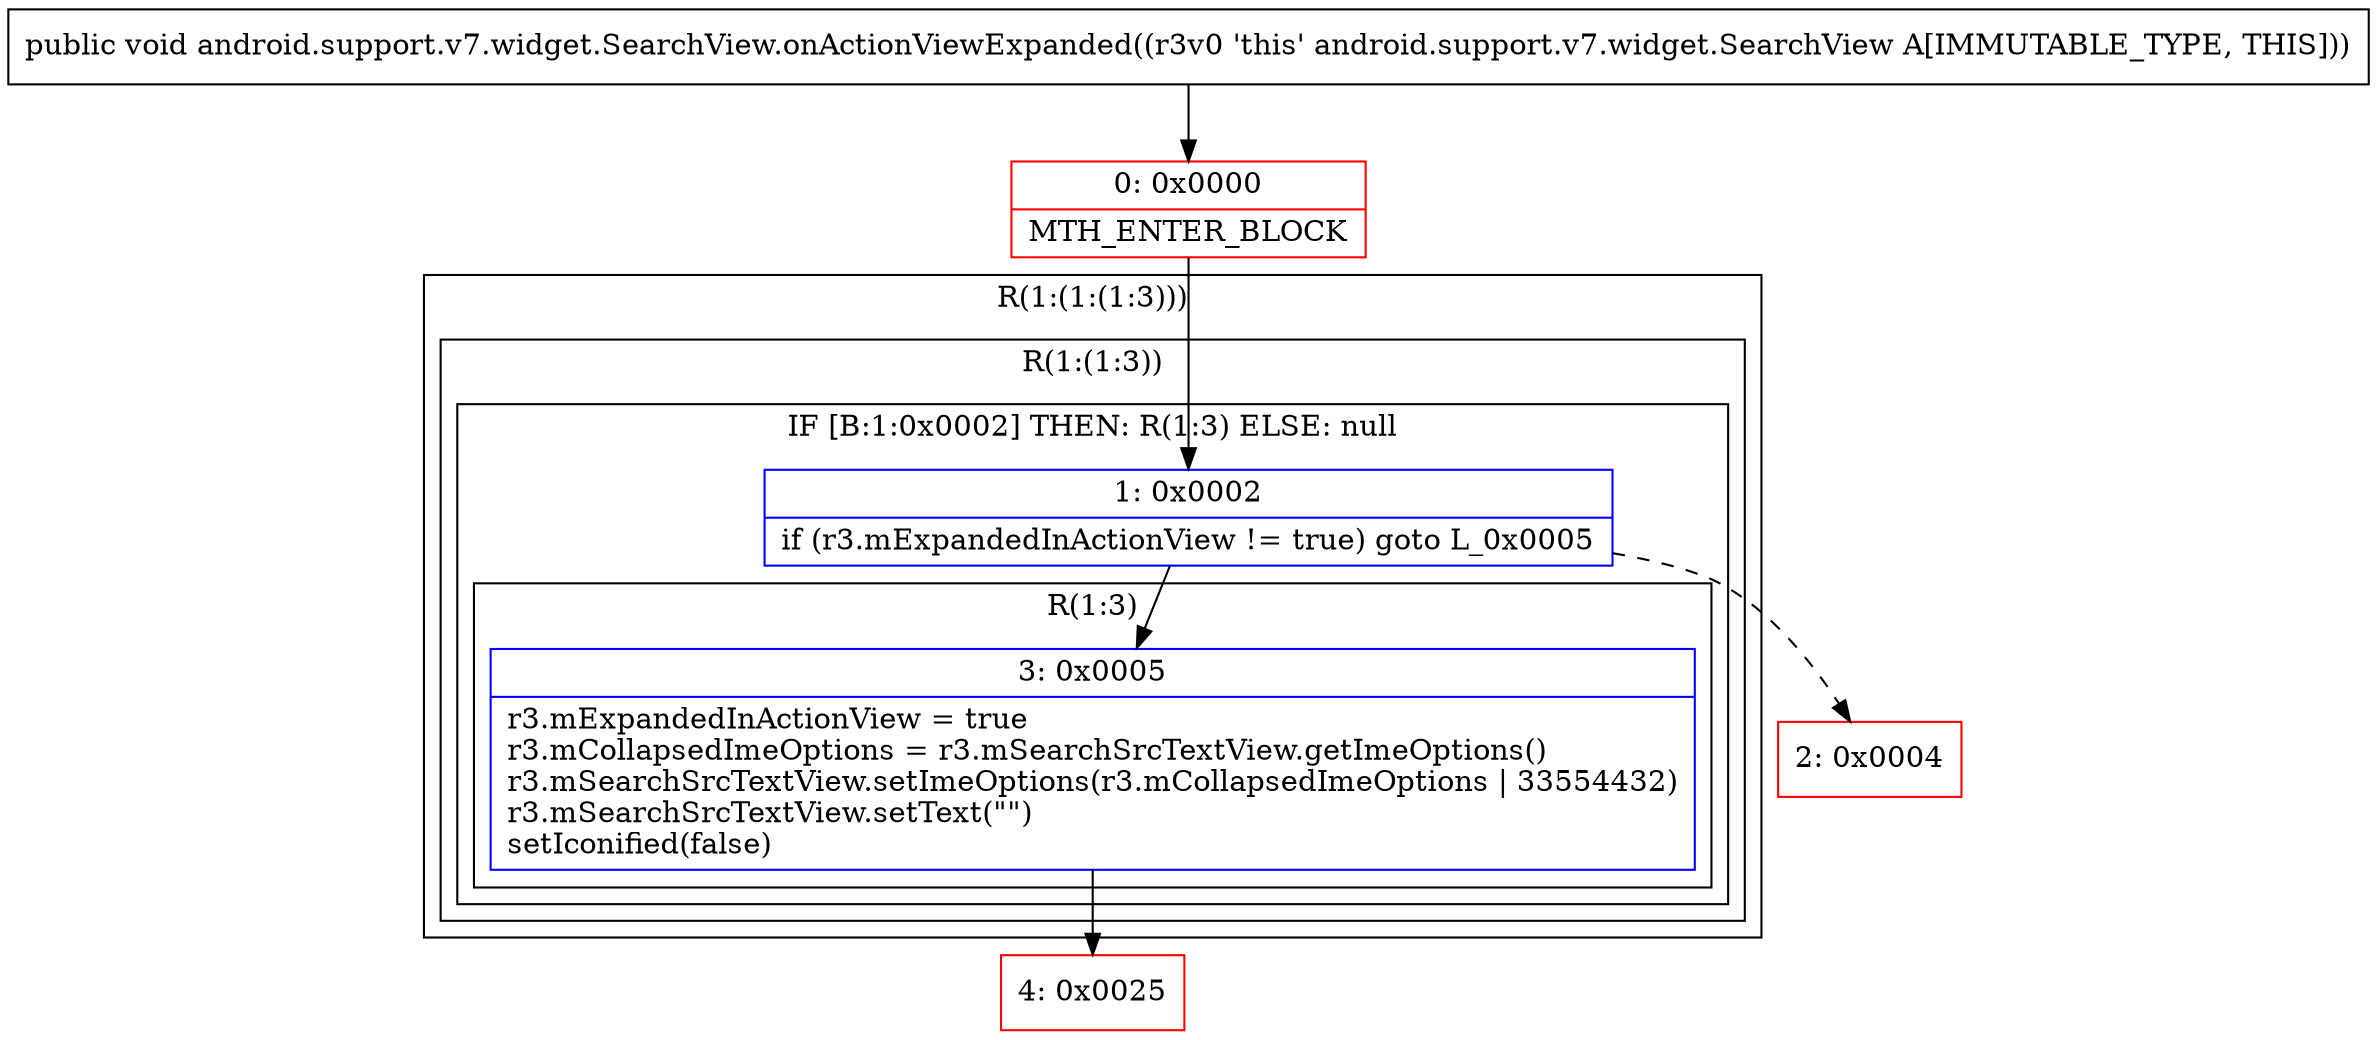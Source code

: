 digraph "CFG forandroid.support.v7.widget.SearchView.onActionViewExpanded()V" {
subgraph cluster_Region_1038803892 {
label = "R(1:(1:(1:3)))";
node [shape=record,color=blue];
subgraph cluster_Region_1211602402 {
label = "R(1:(1:3))";
node [shape=record,color=blue];
subgraph cluster_IfRegion_1642088816 {
label = "IF [B:1:0x0002] THEN: R(1:3) ELSE: null";
node [shape=record,color=blue];
Node_1 [shape=record,label="{1\:\ 0x0002|if (r3.mExpandedInActionView != true) goto L_0x0005\l}"];
subgraph cluster_Region_138984255 {
label = "R(1:3)";
node [shape=record,color=blue];
Node_3 [shape=record,label="{3\:\ 0x0005|r3.mExpandedInActionView = true\lr3.mCollapsedImeOptions = r3.mSearchSrcTextView.getImeOptions()\lr3.mSearchSrcTextView.setImeOptions(r3.mCollapsedImeOptions \| 33554432)\lr3.mSearchSrcTextView.setText(\"\")\lsetIconified(false)\l}"];
}
}
}
}
Node_0 [shape=record,color=red,label="{0\:\ 0x0000|MTH_ENTER_BLOCK\l}"];
Node_2 [shape=record,color=red,label="{2\:\ 0x0004}"];
Node_4 [shape=record,color=red,label="{4\:\ 0x0025}"];
MethodNode[shape=record,label="{public void android.support.v7.widget.SearchView.onActionViewExpanded((r3v0 'this' android.support.v7.widget.SearchView A[IMMUTABLE_TYPE, THIS])) }"];
MethodNode -> Node_0;
Node_1 -> Node_2[style=dashed];
Node_1 -> Node_3;
Node_3 -> Node_4;
Node_0 -> Node_1;
}

